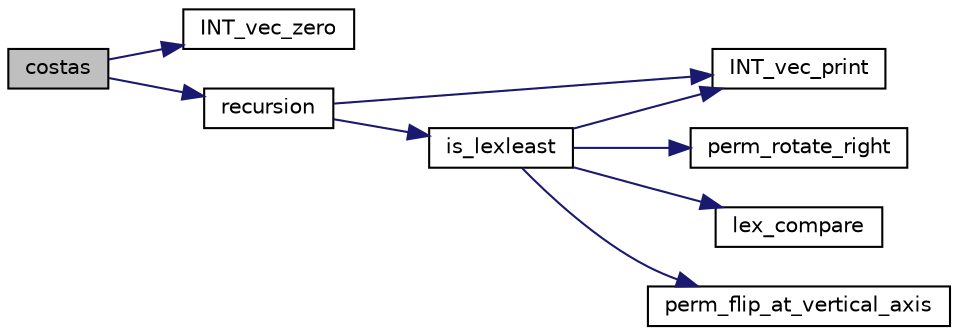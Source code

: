 digraph "costas"
{
  edge [fontname="Helvetica",fontsize="10",labelfontname="Helvetica",labelfontsize="10"];
  node [fontname="Helvetica",fontsize="10",shape=record];
  rankdir="LR";
  Node0 [label="costas",height=0.2,width=0.4,color="black", fillcolor="grey75", style="filled", fontcolor="black"];
  Node0 -> Node1 [color="midnightblue",fontsize="10",style="solid",fontname="Helvetica"];
  Node1 [label="INT_vec_zero",height=0.2,width=0.4,color="black", fillcolor="white", style="filled",URL="$df/dbf/sajeeb_8_c.html#aa8c9c7977203577026080f546fe4980f"];
  Node0 -> Node2 [color="midnightblue",fontsize="10",style="solid",fontname="Helvetica"];
  Node2 [label="recursion",height=0.2,width=0.4,color="black", fillcolor="white", style="filled",URL="$d6/d90/costas_8_c.html#a9e6a01ce8b12a78ac13edd94a5c451a1"];
  Node2 -> Node3 [color="midnightblue",fontsize="10",style="solid",fontname="Helvetica"];
  Node3 [label="is_lexleast",height=0.2,width=0.4,color="black", fillcolor="white", style="filled",URL="$d6/d90/costas_8_c.html#af674d0d89086cd0a1be0025dfe5ec16a"];
  Node3 -> Node4 [color="midnightblue",fontsize="10",style="solid",fontname="Helvetica"];
  Node4 [label="INT_vec_print",height=0.2,width=0.4,color="black", fillcolor="white", style="filled",URL="$df/dbf/sajeeb_8_c.html#a79a5901af0b47dd0d694109543c027fe"];
  Node3 -> Node5 [color="midnightblue",fontsize="10",style="solid",fontname="Helvetica"];
  Node5 [label="perm_rotate_right",height=0.2,width=0.4,color="black", fillcolor="white", style="filled",URL="$d6/d90/costas_8_c.html#ab3d168af63cc369fc396300382735b31"];
  Node3 -> Node6 [color="midnightblue",fontsize="10",style="solid",fontname="Helvetica"];
  Node6 [label="lex_compare",height=0.2,width=0.4,color="black", fillcolor="white", style="filled",URL="$d6/d90/costas_8_c.html#aebc6ed2ba3265d2e995ee19e0d2c6d2b"];
  Node3 -> Node7 [color="midnightblue",fontsize="10",style="solid",fontname="Helvetica"];
  Node7 [label="perm_flip_at_vertical_axis",height=0.2,width=0.4,color="black", fillcolor="white", style="filled",URL="$d6/d90/costas_8_c.html#aba51fd6a02cb25246a19ad82943a1e28"];
  Node2 -> Node4 [color="midnightblue",fontsize="10",style="solid",fontname="Helvetica"];
}
